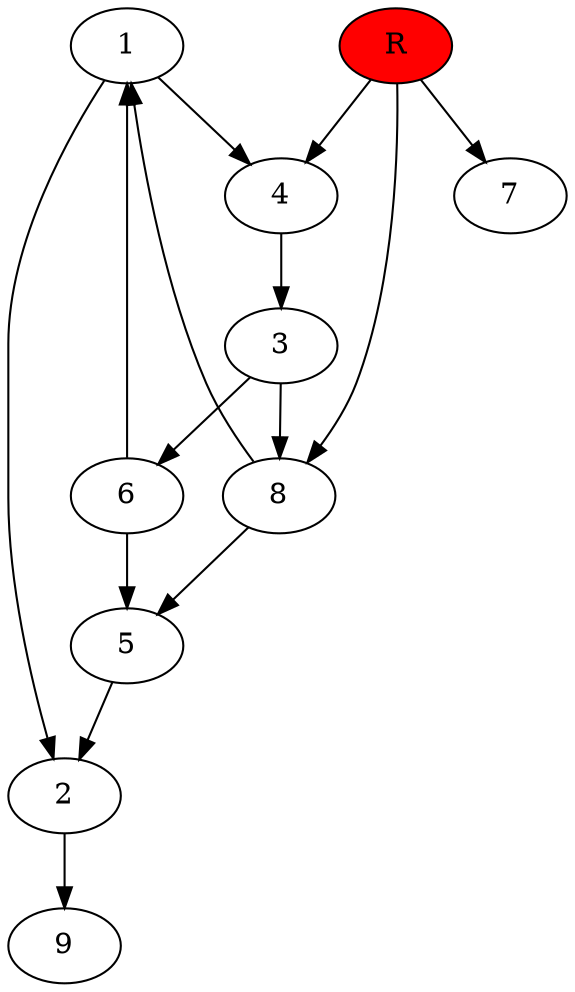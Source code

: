digraph prb15821 {
	1
	2
	3
	4
	5
	6
	7
	8
	R [fillcolor="#ff0000" style=filled]
	1 -> 2
	1 -> 4
	2 -> 9
	3 -> 6
	3 -> 8
	4 -> 3
	5 -> 2
	6 -> 1
	6 -> 5
	8 -> 1
	8 -> 5
	R -> 4
	R -> 7
	R -> 8
}
